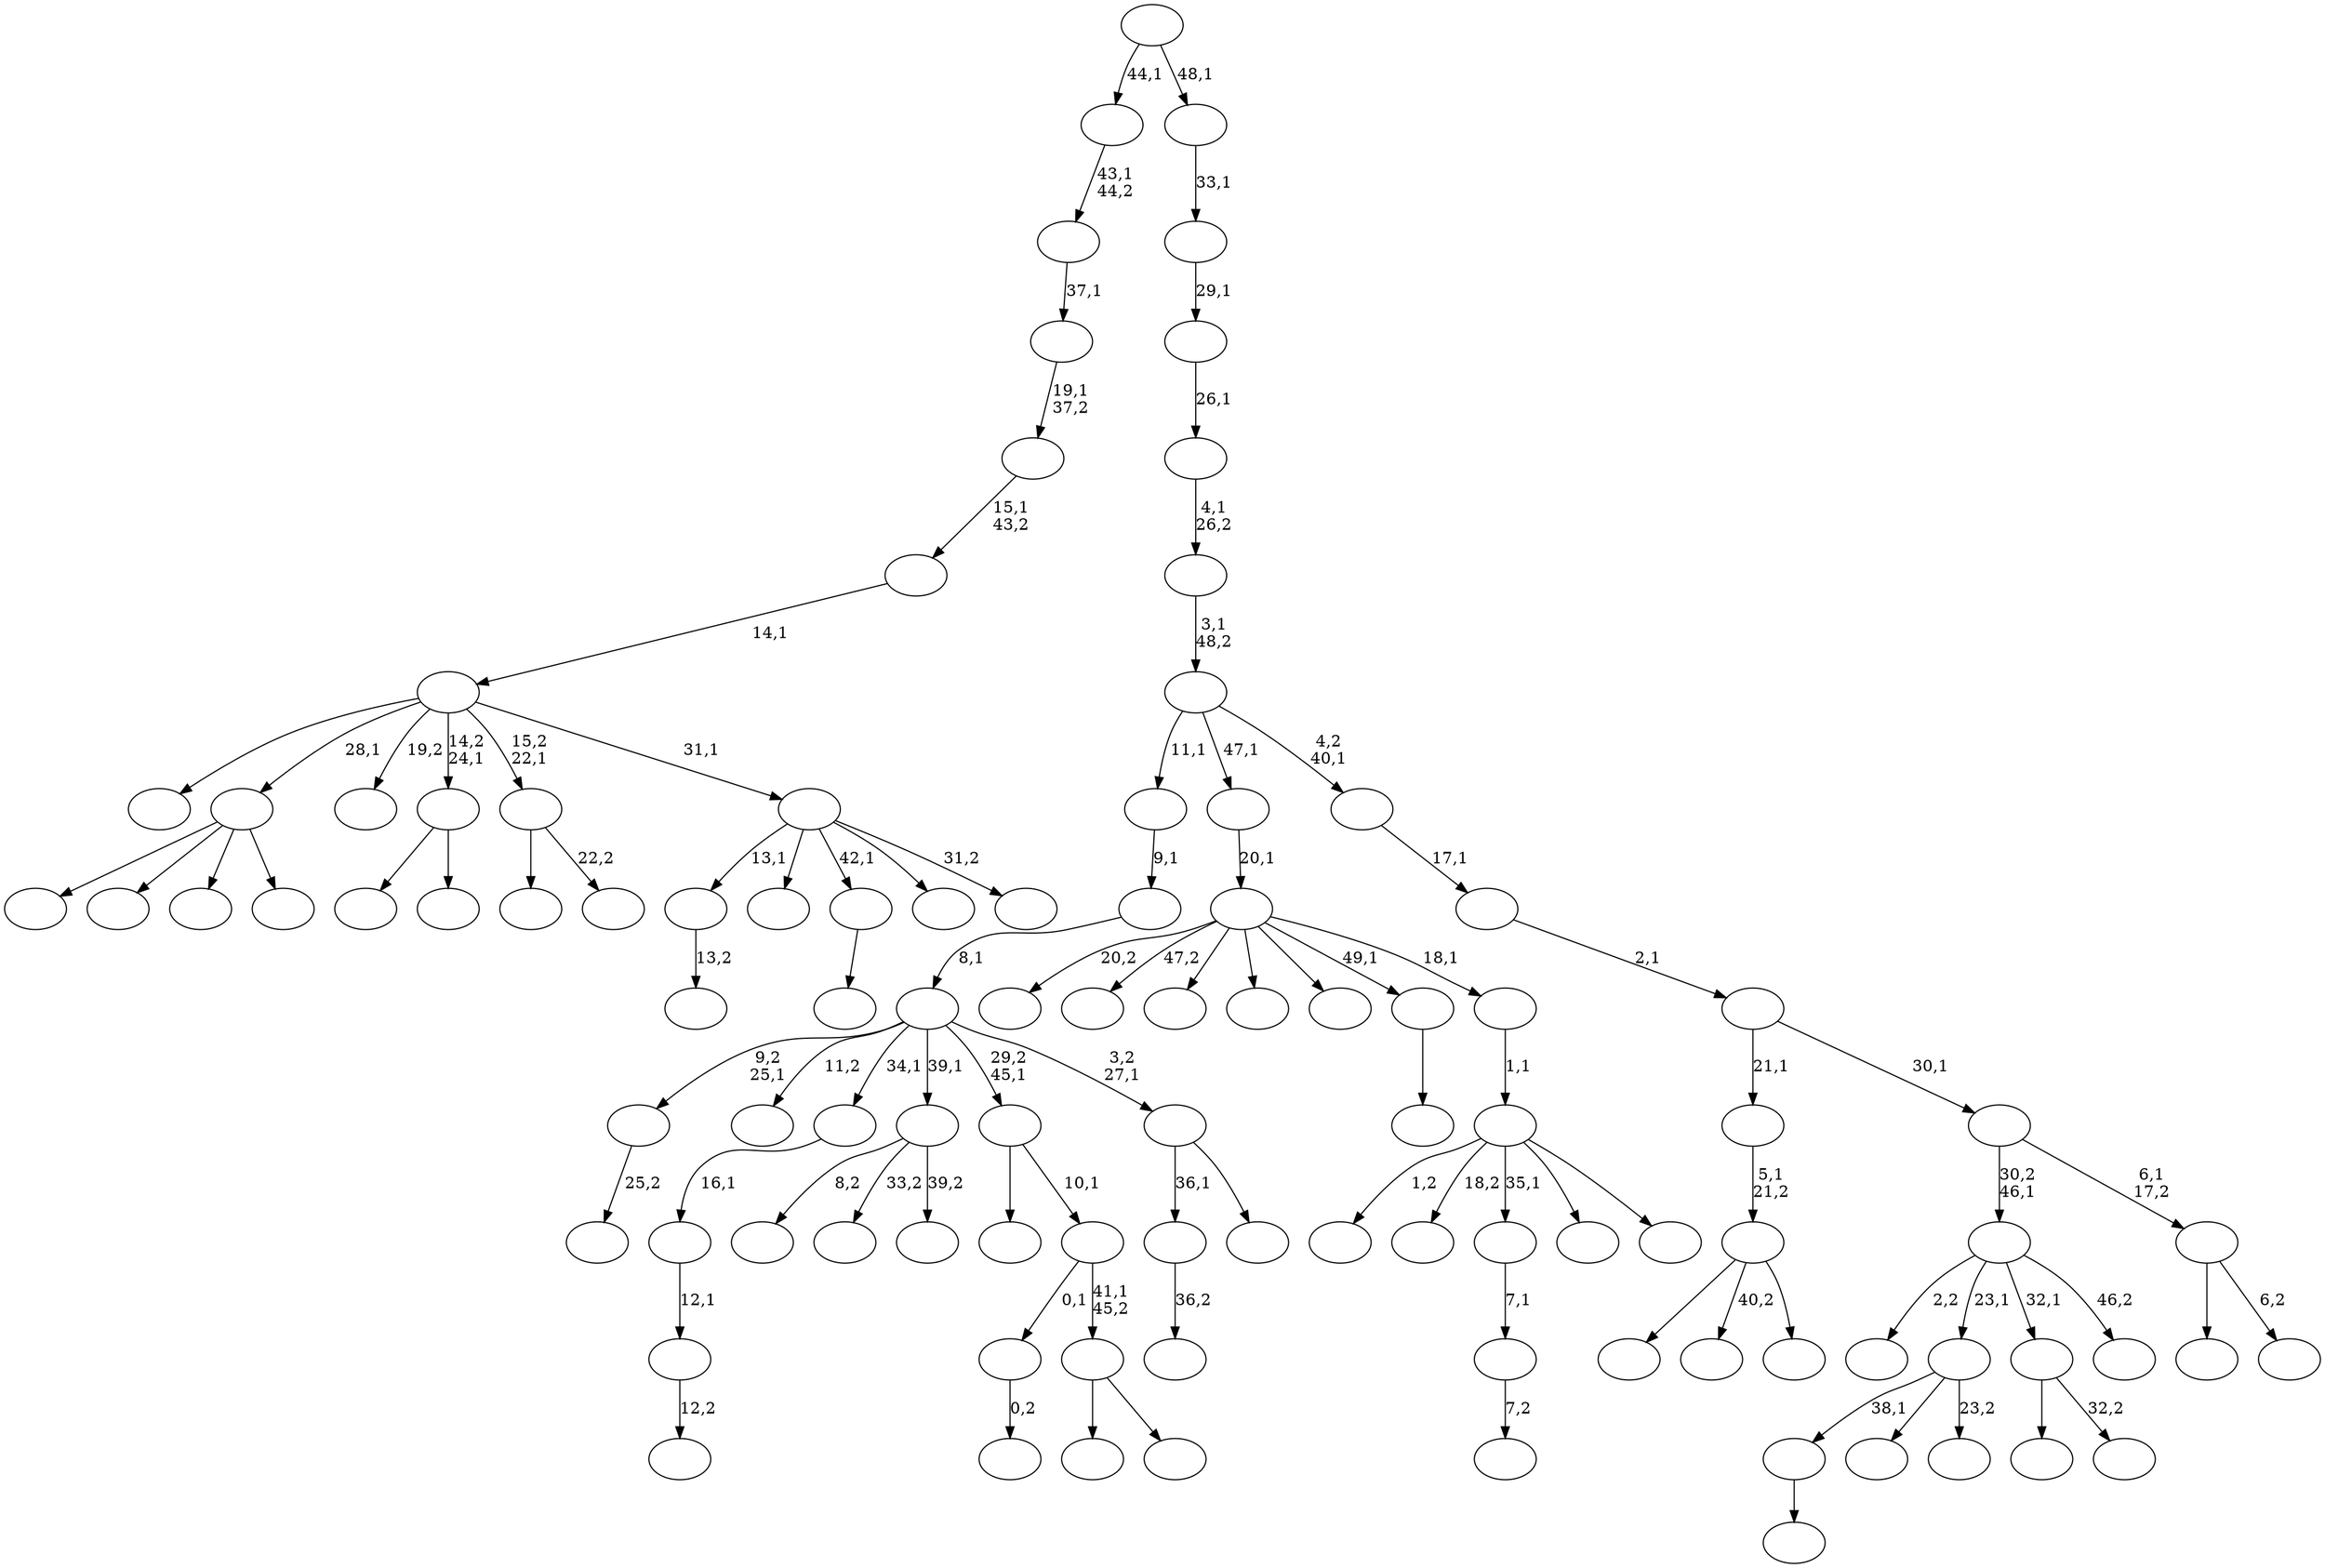 digraph T {
	100 [label=""]
	99 [label=""]
	98 [label=""]
	97 [label=""]
	96 [label=""]
	95 [label=""]
	94 [label=""]
	93 [label=""]
	92 [label=""]
	91 [label=""]
	90 [label=""]
	89 [label=""]
	88 [label=""]
	87 [label=""]
	86 [label=""]
	85 [label=""]
	84 [label=""]
	83 [label=""]
	82 [label=""]
	81 [label=""]
	80 [label=""]
	79 [label=""]
	78 [label=""]
	77 [label=""]
	76 [label=""]
	75 [label=""]
	74 [label=""]
	73 [label=""]
	72 [label=""]
	71 [label=""]
	70 [label=""]
	69 [label=""]
	68 [label=""]
	67 [label=""]
	66 [label=""]
	65 [label=""]
	64 [label=""]
	63 [label=""]
	62 [label=""]
	61 [label=""]
	60 [label=""]
	59 [label=""]
	58 [label=""]
	57 [label=""]
	56 [label=""]
	55 [label=""]
	54 [label=""]
	53 [label=""]
	52 [label=""]
	51 [label=""]
	50 [label=""]
	49 [label=""]
	48 [label=""]
	47 [label=""]
	46 [label=""]
	45 [label=""]
	44 [label=""]
	43 [label=""]
	42 [label=""]
	41 [label=""]
	40 [label=""]
	39 [label=""]
	38 [label=""]
	37 [label=""]
	36 [label=""]
	35 [label=""]
	34 [label=""]
	33 [label=""]
	32 [label=""]
	31 [label=""]
	30 [label=""]
	29 [label=""]
	28 [label=""]
	27 [label=""]
	26 [label=""]
	25 [label=""]
	24 [label=""]
	23 [label=""]
	22 [label=""]
	21 [label=""]
	20 [label=""]
	19 [label=""]
	18 [label=""]
	17 [label=""]
	16 [label=""]
	15 [label=""]
	14 [label=""]
	13 [label=""]
	12 [label=""]
	11 [label=""]
	10 [label=""]
	9 [label=""]
	8 [label=""]
	7 [label=""]
	6 [label=""]
	5 [label=""]
	4 [label=""]
	3 [label=""]
	2 [label=""]
	1 [label=""]
	0 [label=""]
	97 -> 98 [label="0,2"]
	94 -> 95 [label="13,2"]
	92 -> 93 [label="36,2"]
	87 -> 88 [label="25,2"]
	85 -> 86 [label=""]
	79 -> 80 [label=""]
	70 -> 71 [label="7,2"]
	69 -> 70 [label="7,1"]
	65 -> 89 [label=""]
	65 -> 68 [label="40,2"]
	65 -> 66 [label=""]
	64 -> 65 [label="5,1\n21,2"]
	62 -> 84 [label=""]
	62 -> 76 [label=""]
	62 -> 67 [label=""]
	62 -> 63 [label=""]
	56 -> 57 [label="12,2"]
	55 -> 56 [label="12,1"]
	54 -> 55 [label="16,1"]
	52 -> 85 [label="38,1"]
	52 -> 83 [label=""]
	52 -> 53 [label="23,2"]
	49 -> 73 [label="8,2"]
	49 -> 58 [label="33,2"]
	49 -> 50 [label="39,2"]
	45 -> 51 [label=""]
	45 -> 46 [label="32,2"]
	43 -> 59 [label=""]
	43 -> 44 [label=""]
	42 -> 97 [label="0,1"]
	42 -> 43 [label="41,1\n45,2"]
	41 -> 100 [label=""]
	41 -> 42 [label="10,1"]
	39 -> 40 [label=""]
	36 -> 38 [label=""]
	36 -> 37 [label=""]
	33 -> 96 [label=""]
	33 -> 34 [label="22,2"]
	31 -> 78 [label="2,2"]
	31 -> 52 [label="23,1"]
	31 -> 45 [label="32,1"]
	31 -> 32 [label="46,2"]
	29 -> 92 [label="36,1"]
	29 -> 30 [label=""]
	28 -> 87 [label="9,2\n25,1"]
	28 -> 74 [label="11,2"]
	28 -> 54 [label="34,1"]
	28 -> 49 [label="39,1"]
	28 -> 41 [label="29,2\n45,1"]
	28 -> 29 [label="3,2\n27,1"]
	27 -> 28 [label="8,1"]
	26 -> 27 [label="9,1"]
	24 -> 91 [label="1,2"]
	24 -> 90 [label="18,2"]
	24 -> 69 [label="35,1"]
	24 -> 61 [label=""]
	24 -> 25 [label=""]
	23 -> 24 [label="1,1"]
	22 -> 99 [label="20,2"]
	22 -> 81 [label="47,2"]
	22 -> 77 [label=""]
	22 -> 48 [label=""]
	22 -> 47 [label=""]
	22 -> 39 [label="49,1"]
	22 -> 23 [label="18,1"]
	21 -> 22 [label="20,1"]
	19 -> 94 [label="13,1"]
	19 -> 82 [label=""]
	19 -> 79 [label="42,1"]
	19 -> 35 [label=""]
	19 -> 20 [label="31,2"]
	18 -> 72 [label=""]
	18 -> 62 [label="28,1"]
	18 -> 60 [label="19,2"]
	18 -> 36 [label="14,2\n24,1"]
	18 -> 33 [label="15,2\n22,1"]
	18 -> 19 [label="31,1"]
	17 -> 18 [label="14,1"]
	16 -> 17 [label="15,1\n43,2"]
	15 -> 16 [label="19,1\n37,2"]
	14 -> 15 [label="37,1"]
	13 -> 14 [label="43,1\n44,2"]
	11 -> 75 [label=""]
	11 -> 12 [label="6,2"]
	10 -> 31 [label="30,2\n46,1"]
	10 -> 11 [label="6,1\n17,2"]
	9 -> 64 [label="21,1"]
	9 -> 10 [label="30,1"]
	8 -> 9 [label="2,1"]
	7 -> 8 [label="17,1"]
	6 -> 26 [label="11,1"]
	6 -> 21 [label="47,1"]
	6 -> 7 [label="4,2\n40,1"]
	5 -> 6 [label="3,1\n48,2"]
	4 -> 5 [label="4,1\n26,2"]
	3 -> 4 [label="26,1"]
	2 -> 3 [label="29,1"]
	1 -> 2 [label="33,1"]
	0 -> 13 [label="44,1"]
	0 -> 1 [label="48,1"]
}
